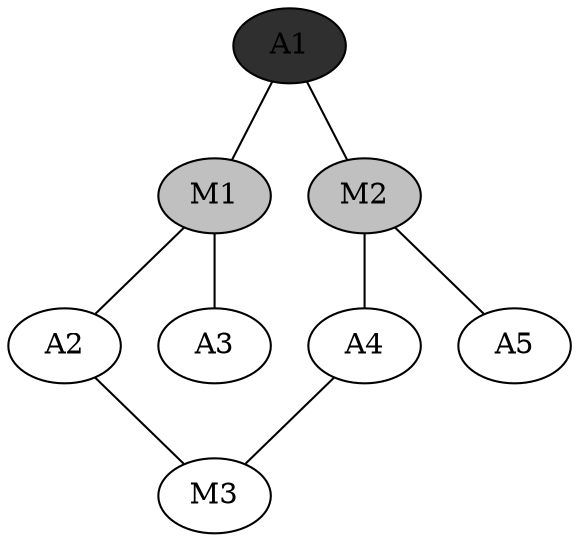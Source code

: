 digraph G {
		A1->M1[arrowhead="none"];
		A1->M2[arrowhead="none"];
		M1->actor11[arrowhead="none"];
		M1->actor12[arrowhead="none"];
		M2->actor21[arrowhead="none"];
		M2->actor22[arrowhead="none"];
		actor11[label="A2"];
		actor12[label="A3"];
		actor21[label="A4"];
		actor22[label="A5"];
		actor11->M3[arrowhead="none"];
		actor21->M3[arrowhead="none"];
		A1[fillcolor="#2f2f2f", style=filled];
		M1[fillcolor=gray, style=filled];
		M2[fillcolor=gray, style=filled]
}

